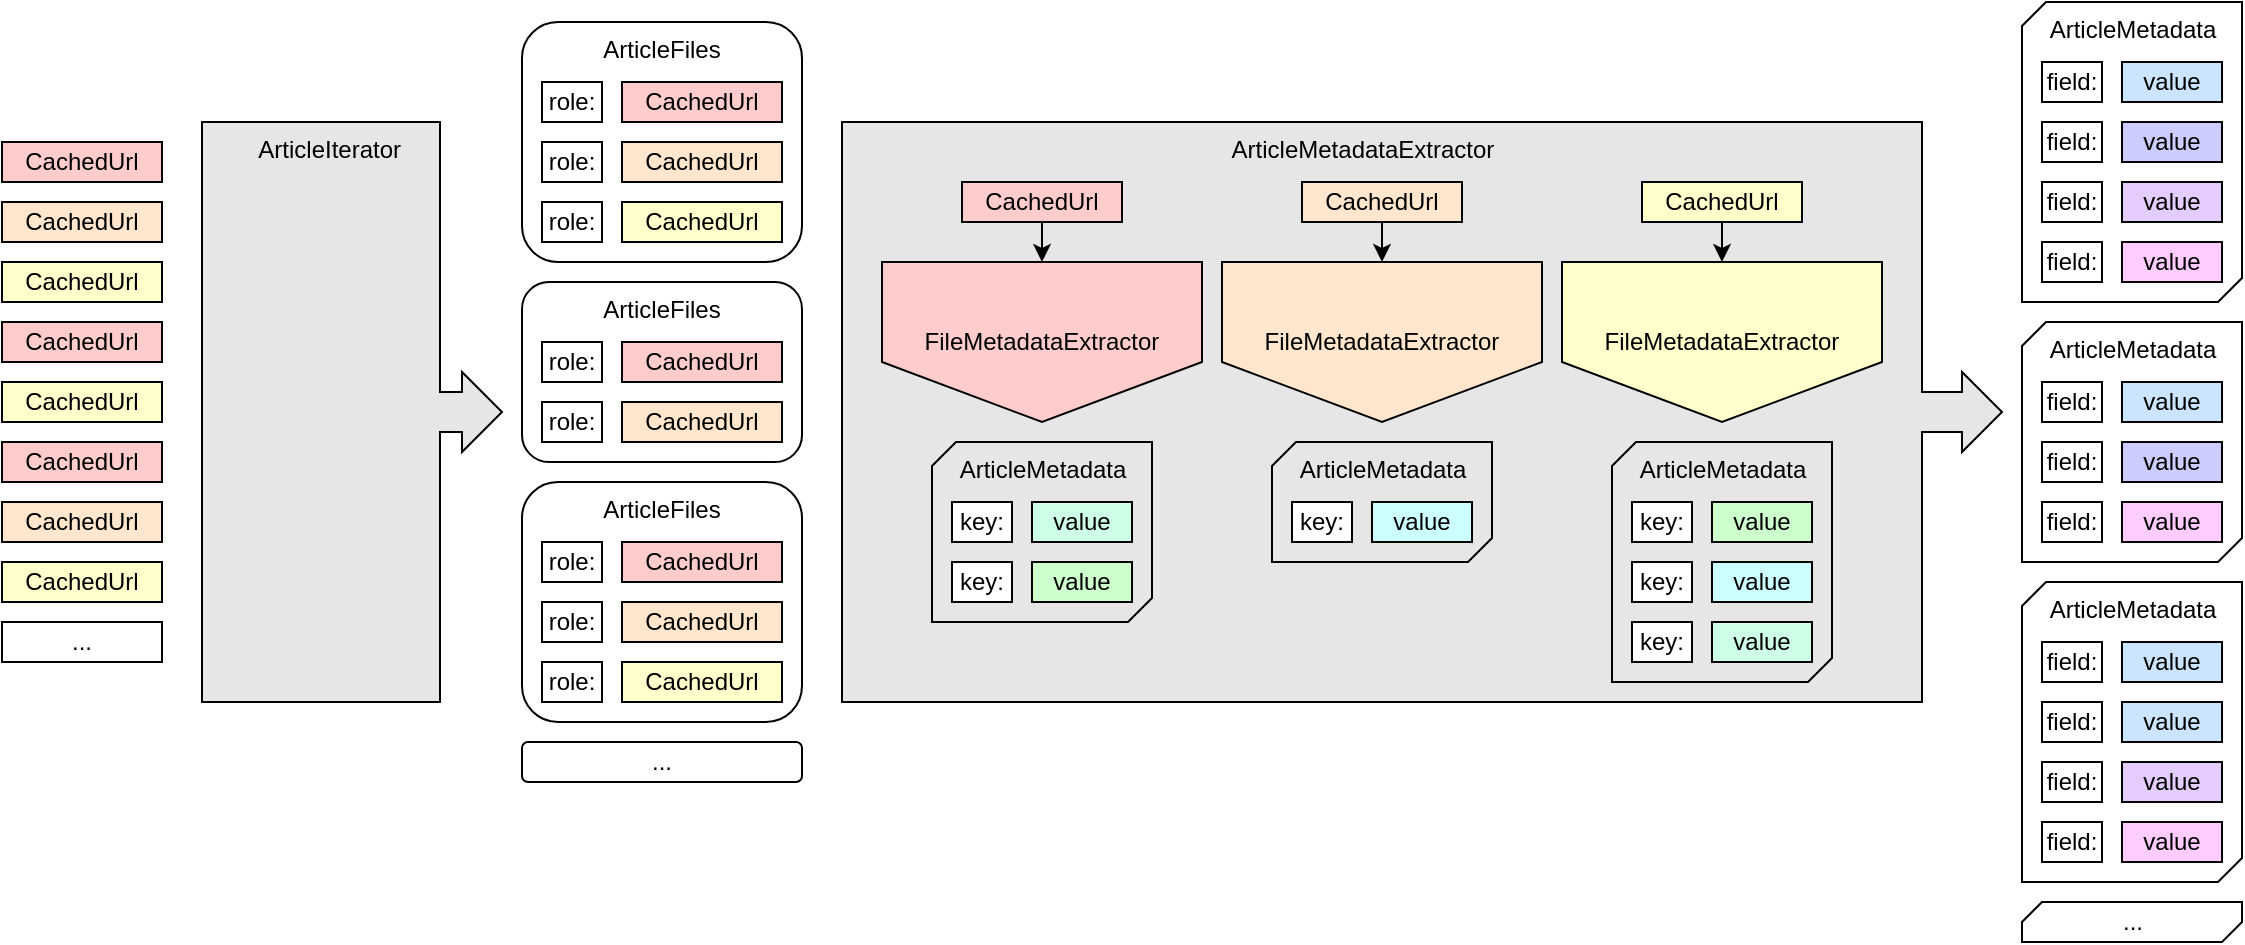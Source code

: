 <mxfile version="16.6.4" type="device"><diagram id="ZJ-OMy1FP9pG5VFL5VaB" name="Page-1"><mxGraphModel dx="1422" dy="734" grid="1" gridSize="10" guides="1" tooltips="1" connect="1" arrows="1" fold="1" page="1" pageScale="1" pageWidth="1100" pageHeight="850" math="0" shadow="0"><root><mxCell id="0"/><mxCell id="1" parent="0"/><mxCell id="euPjKHPjw5QzMHa0lCqJ-39" value="" style="group" vertex="1" connectable="0" parent="1"><mxGeometry x="40" y="80" width="80" height="260" as="geometry"/></mxCell><mxCell id="euPjKHPjw5QzMHa0lCqJ-2" value="CachedUrl" style="rounded=0;whiteSpace=wrap;html=1;fillColor=#FFCCCC;" vertex="1" parent="euPjKHPjw5QzMHa0lCqJ-39"><mxGeometry width="80" height="20" as="geometry"/></mxCell><mxCell id="euPjKHPjw5QzMHa0lCqJ-3" value="CachedUrl" style="rounded=0;whiteSpace=wrap;html=1;fillColor=#FFE6CC;" vertex="1" parent="euPjKHPjw5QzMHa0lCqJ-39"><mxGeometry y="30" width="80" height="20" as="geometry"/></mxCell><mxCell id="euPjKHPjw5QzMHa0lCqJ-4" value="CachedUrl" style="rounded=0;whiteSpace=wrap;html=1;fillColor=#FFFFCC;" vertex="1" parent="euPjKHPjw5QzMHa0lCqJ-39"><mxGeometry y="60" width="80" height="20" as="geometry"/></mxCell><mxCell id="euPjKHPjw5QzMHa0lCqJ-5" value="CachedUrl" style="rounded=0;whiteSpace=wrap;html=1;fillColor=#FFCCCC;" vertex="1" parent="euPjKHPjw5QzMHa0lCqJ-39"><mxGeometry y="90" width="80" height="20" as="geometry"/></mxCell><mxCell id="euPjKHPjw5QzMHa0lCqJ-6" value="CachedUrl" style="rounded=0;whiteSpace=wrap;html=1;fillColor=#FFFFCC;" vertex="1" parent="euPjKHPjw5QzMHa0lCqJ-39"><mxGeometry y="120" width="80" height="20" as="geometry"/></mxCell><mxCell id="euPjKHPjw5QzMHa0lCqJ-7" value="CachedUrl" style="rounded=0;whiteSpace=wrap;html=1;fillColor=#FFCCCC;" vertex="1" parent="euPjKHPjw5QzMHa0lCqJ-39"><mxGeometry y="150" width="80" height="20" as="geometry"/></mxCell><mxCell id="euPjKHPjw5QzMHa0lCqJ-8" value="CachedUrl" style="rounded=0;whiteSpace=wrap;html=1;fillColor=#FFE6CC;" vertex="1" parent="euPjKHPjw5QzMHa0lCqJ-39"><mxGeometry y="180" width="80" height="20" as="geometry"/></mxCell><mxCell id="euPjKHPjw5QzMHa0lCqJ-10" value="CachedUrl" style="rounded=0;whiteSpace=wrap;html=1;fillColor=#FFFFCC;" vertex="1" parent="euPjKHPjw5QzMHa0lCqJ-39"><mxGeometry y="210" width="80" height="20" as="geometry"/></mxCell><mxCell id="euPjKHPjw5QzMHa0lCqJ-32" value="..." style="rounded=0;whiteSpace=wrap;html=1;fillColor=none;" vertex="1" parent="euPjKHPjw5QzMHa0lCqJ-39"><mxGeometry y="240" width="80" height="20" as="geometry"/></mxCell><mxCell id="euPjKHPjw5QzMHa0lCqJ-41" value="" style="group" vertex="1" connectable="0" parent="1"><mxGeometry x="300" y="20" width="140" height="380" as="geometry"/></mxCell><mxCell id="euPjKHPjw5QzMHa0lCqJ-11" value="ArticleFiles" style="rounded=1;whiteSpace=wrap;html=1;fillColor=none;verticalAlign=top;" vertex="1" parent="euPjKHPjw5QzMHa0lCqJ-41"><mxGeometry width="140" height="120" as="geometry"/></mxCell><mxCell id="euPjKHPjw5QzMHa0lCqJ-12" value="role:" style="rounded=0;whiteSpace=wrap;html=1;fillColor=none;" vertex="1" parent="euPjKHPjw5QzMHa0lCqJ-41"><mxGeometry x="10" y="30" width="30" height="20" as="geometry"/></mxCell><mxCell id="euPjKHPjw5QzMHa0lCqJ-13" value="CachedUrl" style="rounded=0;whiteSpace=wrap;html=1;fillColor=#FFCCCC;" vertex="1" parent="euPjKHPjw5QzMHa0lCqJ-41"><mxGeometry x="50" y="30" width="80" height="20" as="geometry"/></mxCell><mxCell id="euPjKHPjw5QzMHa0lCqJ-14" value="CachedUrl" style="rounded=0;whiteSpace=wrap;html=1;fillColor=#FFE6CC;" vertex="1" parent="euPjKHPjw5QzMHa0lCqJ-41"><mxGeometry x="50" y="60" width="80" height="20" as="geometry"/></mxCell><mxCell id="euPjKHPjw5QzMHa0lCqJ-15" value="CachedUrl" style="rounded=0;whiteSpace=wrap;html=1;fillColor=#FFFFCC;" vertex="1" parent="euPjKHPjw5QzMHa0lCqJ-41"><mxGeometry x="50" y="90" width="80" height="20" as="geometry"/></mxCell><mxCell id="euPjKHPjw5QzMHa0lCqJ-16" value="role:" style="rounded=0;whiteSpace=wrap;html=1;fillColor=none;" vertex="1" parent="euPjKHPjw5QzMHa0lCqJ-41"><mxGeometry x="10" y="60" width="30" height="20" as="geometry"/></mxCell><mxCell id="euPjKHPjw5QzMHa0lCqJ-17" value="role:" style="rounded=0;whiteSpace=wrap;html=1;fillColor=none;" vertex="1" parent="euPjKHPjw5QzMHa0lCqJ-41"><mxGeometry x="10" y="90" width="30" height="20" as="geometry"/></mxCell><mxCell id="euPjKHPjw5QzMHa0lCqJ-18" value="ArticleFiles" style="rounded=1;whiteSpace=wrap;html=1;fillColor=none;verticalAlign=top;" vertex="1" parent="euPjKHPjw5QzMHa0lCqJ-41"><mxGeometry y="130" width="140" height="90" as="geometry"/></mxCell><mxCell id="euPjKHPjw5QzMHa0lCqJ-19" value="role:" style="rounded=0;whiteSpace=wrap;html=1;fillColor=none;" vertex="1" parent="euPjKHPjw5QzMHa0lCqJ-41"><mxGeometry x="10" y="160" width="30" height="20" as="geometry"/></mxCell><mxCell id="euPjKHPjw5QzMHa0lCqJ-20" value="CachedUrl" style="rounded=0;whiteSpace=wrap;html=1;fillColor=#FFCCCC;" vertex="1" parent="euPjKHPjw5QzMHa0lCqJ-41"><mxGeometry x="50" y="160" width="80" height="20" as="geometry"/></mxCell><mxCell id="euPjKHPjw5QzMHa0lCqJ-21" value="CachedUrl" style="rounded=0;whiteSpace=wrap;html=1;fillColor=#FFE6CC;" vertex="1" parent="euPjKHPjw5QzMHa0lCqJ-41"><mxGeometry x="50" y="190" width="80" height="20" as="geometry"/></mxCell><mxCell id="euPjKHPjw5QzMHa0lCqJ-23" value="role:" style="rounded=0;whiteSpace=wrap;html=1;fillColor=none;" vertex="1" parent="euPjKHPjw5QzMHa0lCqJ-41"><mxGeometry x="10" y="190" width="30" height="20" as="geometry"/></mxCell><mxCell id="euPjKHPjw5QzMHa0lCqJ-25" value="ArticleFiles" style="rounded=1;whiteSpace=wrap;html=1;fillColor=none;verticalAlign=top;" vertex="1" parent="euPjKHPjw5QzMHa0lCqJ-41"><mxGeometry y="230" width="140" height="120" as="geometry"/></mxCell><mxCell id="euPjKHPjw5QzMHa0lCqJ-26" value="role:" style="rounded=0;whiteSpace=wrap;html=1;fillColor=none;" vertex="1" parent="euPjKHPjw5QzMHa0lCqJ-41"><mxGeometry x="10" y="260" width="30" height="20" as="geometry"/></mxCell><mxCell id="euPjKHPjw5QzMHa0lCqJ-27" value="CachedUrl" style="rounded=0;whiteSpace=wrap;html=1;fillColor=#FFCCCC;" vertex="1" parent="euPjKHPjw5QzMHa0lCqJ-41"><mxGeometry x="50" y="260" width="80" height="20" as="geometry"/></mxCell><mxCell id="euPjKHPjw5QzMHa0lCqJ-28" value="CachedUrl" style="rounded=0;whiteSpace=wrap;html=1;fillColor=#FFE6CC;" vertex="1" parent="euPjKHPjw5QzMHa0lCqJ-41"><mxGeometry x="50" y="290" width="80" height="20" as="geometry"/></mxCell><mxCell id="euPjKHPjw5QzMHa0lCqJ-29" value="CachedUrl" style="rounded=0;whiteSpace=wrap;html=1;fillColor=#FFFFCC;" vertex="1" parent="euPjKHPjw5QzMHa0lCqJ-41"><mxGeometry x="50" y="320" width="80" height="20" as="geometry"/></mxCell><mxCell id="euPjKHPjw5QzMHa0lCqJ-30" value="role:" style="rounded=0;whiteSpace=wrap;html=1;fillColor=none;" vertex="1" parent="euPjKHPjw5QzMHa0lCqJ-41"><mxGeometry x="10" y="290" width="30" height="20" as="geometry"/></mxCell><mxCell id="euPjKHPjw5QzMHa0lCqJ-31" value="role:" style="rounded=0;whiteSpace=wrap;html=1;fillColor=none;" vertex="1" parent="euPjKHPjw5QzMHa0lCqJ-41"><mxGeometry x="10" y="320" width="30" height="20" as="geometry"/></mxCell><mxCell id="euPjKHPjw5QzMHa0lCqJ-40" value="..." style="rounded=1;whiteSpace=wrap;html=1;fillColor=none;" vertex="1" parent="euPjKHPjw5QzMHa0lCqJ-41"><mxGeometry y="360" width="140" height="20" as="geometry"/></mxCell><mxCell id="euPjKHPjw5QzMHa0lCqJ-155" value="ArticleIterator&amp;nbsp; &amp;nbsp; &amp;nbsp; &amp;nbsp;" style="html=1;shadow=0;dashed=0;align=center;verticalAlign=top;shape=mxgraph.arrows2.calloutArrow;dy=10;dx=20;notch=119;arrowHead=10;fillColor=#E6E6E6;" vertex="1" parent="1"><mxGeometry x="140" y="70" width="150" height="290" as="geometry"/></mxCell><mxCell id="euPjKHPjw5QzMHa0lCqJ-179" value="" style="group" vertex="1" connectable="0" parent="1"><mxGeometry x="460" y="70" width="580" height="290" as="geometry"/></mxCell><mxCell id="euPjKHPjw5QzMHa0lCqJ-150" value="ArticleMetadataExtractor&amp;nbsp; &amp;nbsp; &amp;nbsp; &amp;nbsp; &amp;nbsp; &amp;nbsp; &amp;nbsp; &amp;nbsp; &amp;nbsp;&amp;nbsp;" style="html=1;shadow=0;dashed=0;align=center;verticalAlign=top;shape=mxgraph.arrows2.calloutArrow;dy=10;dx=20;notch=540;arrowHead=10;fillColor=#E6E6E6;" vertex="1" parent="euPjKHPjw5QzMHa0lCqJ-179"><mxGeometry width="580" height="290" as="geometry"/></mxCell><mxCell id="euPjKHPjw5QzMHa0lCqJ-118" value="CachedUrl" style="rounded=0;whiteSpace=wrap;html=1;fillColor=#FFCCCC;" vertex="1" parent="euPjKHPjw5QzMHa0lCqJ-179"><mxGeometry x="60" y="30" width="80" height="20" as="geometry"/></mxCell><mxCell id="euPjKHPjw5QzMHa0lCqJ-120" value="FileMetadataExtractor" style="shape=offPageConnector;whiteSpace=wrap;html=1;fillColor=#FFCCCC;" vertex="1" parent="euPjKHPjw5QzMHa0lCqJ-179"><mxGeometry x="20" y="70" width="160" height="80" as="geometry"/></mxCell><mxCell id="euPjKHPjw5QzMHa0lCqJ-142" style="edgeStyle=orthogonalEdgeStyle;rounded=0;orthogonalLoop=1;jettySize=auto;html=1;exitX=0.5;exitY=1;exitDx=0;exitDy=0;entryX=0.5;entryY=0;entryDx=0;entryDy=0;" edge="1" parent="euPjKHPjw5QzMHa0lCqJ-179" source="euPjKHPjw5QzMHa0lCqJ-118" target="euPjKHPjw5QzMHa0lCqJ-120"><mxGeometry relative="1" as="geometry"/></mxCell><mxCell id="euPjKHPjw5QzMHa0lCqJ-121" value="ArticleMetadata" style="verticalLabelPosition=middle;verticalAlign=top;html=1;shape=mxgraph.basic.diag_snip_rect;dx=6;fillColor=none;labelPosition=center;align=center;" vertex="1" parent="euPjKHPjw5QzMHa0lCqJ-179"><mxGeometry x="45" y="160" width="110" height="90" as="geometry"/></mxCell><mxCell id="euPjKHPjw5QzMHa0lCqJ-122" value="key:" style="rounded=0;whiteSpace=wrap;html=1;fillColor=#FFFFFF;" vertex="1" parent="euPjKHPjw5QzMHa0lCqJ-179"><mxGeometry x="55" y="190" width="30" height="20" as="geometry"/></mxCell><mxCell id="euPjKHPjw5QzMHa0lCqJ-123" value="value" style="rounded=0;whiteSpace=wrap;html=1;fillColor=#CCFFE6;" vertex="1" parent="euPjKHPjw5QzMHa0lCqJ-179"><mxGeometry x="95" y="190" width="50" height="20" as="geometry"/></mxCell><mxCell id="euPjKHPjw5QzMHa0lCqJ-124" value="key:" style="rounded=0;whiteSpace=wrap;html=1;fillColor=#FFFFFF;" vertex="1" parent="euPjKHPjw5QzMHa0lCqJ-179"><mxGeometry x="55" y="220" width="30" height="20" as="geometry"/></mxCell><mxCell id="euPjKHPjw5QzMHa0lCqJ-125" value="value" style="rounded=0;whiteSpace=wrap;html=1;fillColor=#CCFFCC;" vertex="1" parent="euPjKHPjw5QzMHa0lCqJ-179"><mxGeometry x="95" y="220" width="50" height="20" as="geometry"/></mxCell><mxCell id="euPjKHPjw5QzMHa0lCqJ-128" value="CachedUrl" style="rounded=0;whiteSpace=wrap;html=1;fillColor=#FFE6CC;" vertex="1" parent="euPjKHPjw5QzMHa0lCqJ-179"><mxGeometry x="230" y="30" width="80" height="20" as="geometry"/></mxCell><mxCell id="euPjKHPjw5QzMHa0lCqJ-129" value="FileMetadataExtractor" style="shape=offPageConnector;whiteSpace=wrap;html=1;fillColor=#FFE6CC;" vertex="1" parent="euPjKHPjw5QzMHa0lCqJ-179"><mxGeometry x="190" y="70" width="160" height="80" as="geometry"/></mxCell><mxCell id="euPjKHPjw5QzMHa0lCqJ-143" style="edgeStyle=orthogonalEdgeStyle;rounded=0;orthogonalLoop=1;jettySize=auto;html=1;exitX=0.5;exitY=1;exitDx=0;exitDy=0;entryX=0.5;entryY=0;entryDx=0;entryDy=0;" edge="1" parent="euPjKHPjw5QzMHa0lCqJ-179" source="euPjKHPjw5QzMHa0lCqJ-128" target="euPjKHPjw5QzMHa0lCqJ-129"><mxGeometry relative="1" as="geometry"/></mxCell><mxCell id="euPjKHPjw5QzMHa0lCqJ-130" value="ArticleMetadata" style="verticalLabelPosition=middle;verticalAlign=top;html=1;shape=mxgraph.basic.diag_snip_rect;dx=6;fillColor=none;labelPosition=center;align=center;" vertex="1" parent="euPjKHPjw5QzMHa0lCqJ-179"><mxGeometry x="215" y="160" width="110" height="60" as="geometry"/></mxCell><mxCell id="euPjKHPjw5QzMHa0lCqJ-131" value="key:" style="rounded=0;whiteSpace=wrap;html=1;fillColor=#FFFFFF;" vertex="1" parent="euPjKHPjw5QzMHa0lCqJ-179"><mxGeometry x="225" y="190" width="30" height="20" as="geometry"/></mxCell><mxCell id="euPjKHPjw5QzMHa0lCqJ-135" value="CachedUrl" style="rounded=0;whiteSpace=wrap;html=1;fillColor=#FFFFCC;" vertex="1" parent="euPjKHPjw5QzMHa0lCqJ-179"><mxGeometry x="400" y="30" width="80" height="20" as="geometry"/></mxCell><mxCell id="euPjKHPjw5QzMHa0lCqJ-136" value="FileMetadataExtractor" style="shape=offPageConnector;whiteSpace=wrap;html=1;fillColor=#FFFFCC;" vertex="1" parent="euPjKHPjw5QzMHa0lCqJ-179"><mxGeometry x="360" y="70" width="160" height="80" as="geometry"/></mxCell><mxCell id="euPjKHPjw5QzMHa0lCqJ-144" style="edgeStyle=orthogonalEdgeStyle;rounded=0;orthogonalLoop=1;jettySize=auto;html=1;exitX=0.5;exitY=1;exitDx=0;exitDy=0;entryX=0.5;entryY=0;entryDx=0;entryDy=0;" edge="1" parent="euPjKHPjw5QzMHa0lCqJ-179" source="euPjKHPjw5QzMHa0lCqJ-135" target="euPjKHPjw5QzMHa0lCqJ-136"><mxGeometry relative="1" as="geometry"/></mxCell><mxCell id="euPjKHPjw5QzMHa0lCqJ-137" value="ArticleMetadata" style="verticalLabelPosition=middle;verticalAlign=top;html=1;shape=mxgraph.basic.diag_snip_rect;dx=6;fillColor=none;labelPosition=center;align=center;" vertex="1" parent="euPjKHPjw5QzMHa0lCqJ-179"><mxGeometry x="385" y="160" width="110" height="120" as="geometry"/></mxCell><mxCell id="euPjKHPjw5QzMHa0lCqJ-138" value="key:" style="rounded=0;whiteSpace=wrap;html=1;fillColor=#FFFFFF;" vertex="1" parent="euPjKHPjw5QzMHa0lCqJ-179"><mxGeometry x="395" y="190" width="30" height="20" as="geometry"/></mxCell><mxCell id="euPjKHPjw5QzMHa0lCqJ-139" value="value" style="rounded=0;whiteSpace=wrap;html=1;fillColor=#CCFFCC;" vertex="1" parent="euPjKHPjw5QzMHa0lCqJ-179"><mxGeometry x="435" y="190" width="50" height="20" as="geometry"/></mxCell><mxCell id="euPjKHPjw5QzMHa0lCqJ-140" value="key:" style="rounded=0;whiteSpace=wrap;html=1;fillColor=#FFFFFF;" vertex="1" parent="euPjKHPjw5QzMHa0lCqJ-179"><mxGeometry x="395" y="220" width="30" height="20" as="geometry"/></mxCell><mxCell id="euPjKHPjw5QzMHa0lCqJ-141" value="value" style="rounded=0;whiteSpace=wrap;html=1;fillColor=#CCFFFF;" vertex="1" parent="euPjKHPjw5QzMHa0lCqJ-179"><mxGeometry x="435" y="220" width="50" height="20" as="geometry"/></mxCell><mxCell id="euPjKHPjw5QzMHa0lCqJ-145" value="value" style="rounded=0;whiteSpace=wrap;html=1;fillColor=#CCFFFF;" vertex="1" parent="euPjKHPjw5QzMHa0lCqJ-179"><mxGeometry x="265" y="190" width="50" height="20" as="geometry"/></mxCell><mxCell id="euPjKHPjw5QzMHa0lCqJ-146" value="key:" style="rounded=0;whiteSpace=wrap;html=1;fillColor=#FFFFFF;" vertex="1" parent="euPjKHPjw5QzMHa0lCqJ-179"><mxGeometry x="395" y="250" width="30" height="20" as="geometry"/></mxCell><mxCell id="euPjKHPjw5QzMHa0lCqJ-148" value="value" style="rounded=0;whiteSpace=wrap;html=1;fillColor=#CCFFE6;" vertex="1" parent="euPjKHPjw5QzMHa0lCqJ-179"><mxGeometry x="435" y="250" width="50" height="20" as="geometry"/></mxCell><mxCell id="euPjKHPjw5QzMHa0lCqJ-181" value="" style="group" vertex="1" connectable="0" parent="1"><mxGeometry x="1050" y="10" width="110" height="470" as="geometry"/></mxCell><mxCell id="euPjKHPjw5QzMHa0lCqJ-180" value="..." style="verticalLabelPosition=middle;verticalAlign=middle;html=1;shape=mxgraph.basic.diag_snip_rect;dx=6;fillColor=none;labelPosition=center;align=center;" vertex="1" parent="euPjKHPjw5QzMHa0lCqJ-181"><mxGeometry y="450" width="110" height="20" as="geometry"/></mxCell><mxCell id="euPjKHPjw5QzMHa0lCqJ-49" value="ArticleMetadata" style="verticalLabelPosition=middle;verticalAlign=top;html=1;shape=mxgraph.basic.diag_snip_rect;dx=6;fillColor=none;labelPosition=center;align=center;" vertex="1" parent="euPjKHPjw5QzMHa0lCqJ-181"><mxGeometry width="110" height="150" as="geometry"/></mxCell><mxCell id="euPjKHPjw5QzMHa0lCqJ-51" value="field:" style="rounded=0;whiteSpace=wrap;html=1;fillColor=none;" vertex="1" parent="euPjKHPjw5QzMHa0lCqJ-181"><mxGeometry x="10" y="30" width="30" height="20" as="geometry"/></mxCell><mxCell id="euPjKHPjw5QzMHa0lCqJ-52" value="value" style="rounded=0;whiteSpace=wrap;html=1;fillColor=#CCE5FF;" vertex="1" parent="euPjKHPjw5QzMHa0lCqJ-181"><mxGeometry x="50" y="30" width="50" height="20" as="geometry"/></mxCell><mxCell id="euPjKHPjw5QzMHa0lCqJ-54" value="value" style="rounded=0;whiteSpace=wrap;html=1;fillColor=#CCCCFF;" vertex="1" parent="euPjKHPjw5QzMHa0lCqJ-181"><mxGeometry x="50" y="60" width="50" height="20" as="geometry"/></mxCell><mxCell id="euPjKHPjw5QzMHa0lCqJ-56" value="value" style="rounded=0;whiteSpace=wrap;html=1;fillColor=#E5CCFF;" vertex="1" parent="euPjKHPjw5QzMHa0lCqJ-181"><mxGeometry x="50" y="90" width="50" height="20" as="geometry"/></mxCell><mxCell id="euPjKHPjw5QzMHa0lCqJ-58" value="value" style="rounded=0;whiteSpace=wrap;html=1;fillColor=#FFCCFF;" vertex="1" parent="euPjKHPjw5QzMHa0lCqJ-181"><mxGeometry x="50" y="120" width="50" height="20" as="geometry"/></mxCell><mxCell id="euPjKHPjw5QzMHa0lCqJ-69" value="ArticleMetadata" style="verticalLabelPosition=middle;verticalAlign=top;html=1;shape=mxgraph.basic.diag_snip_rect;dx=6;fillColor=none;labelPosition=center;align=center;" vertex="1" parent="euPjKHPjw5QzMHa0lCqJ-181"><mxGeometry y="160" width="110" height="120" as="geometry"/></mxCell><mxCell id="euPjKHPjw5QzMHa0lCqJ-71" value="value" style="rounded=0;whiteSpace=wrap;html=1;fillColor=#CCE5FF;" vertex="1" parent="euPjKHPjw5QzMHa0lCqJ-181"><mxGeometry x="50" y="190" width="50" height="20" as="geometry"/></mxCell><mxCell id="euPjKHPjw5QzMHa0lCqJ-73" value="value" style="rounded=0;whiteSpace=wrap;html=1;fillColor=#CCCCFF;" vertex="1" parent="euPjKHPjw5QzMHa0lCqJ-181"><mxGeometry x="50" y="220" width="50" height="20" as="geometry"/></mxCell><mxCell id="euPjKHPjw5QzMHa0lCqJ-76" value="value" style="rounded=0;whiteSpace=wrap;html=1;fillColor=#FFCCFF;" vertex="1" parent="euPjKHPjw5QzMHa0lCqJ-181"><mxGeometry x="50" y="250" width="50" height="20" as="geometry"/></mxCell><mxCell id="euPjKHPjw5QzMHa0lCqJ-86" value="ArticleMetadata" style="verticalLabelPosition=middle;verticalAlign=top;html=1;shape=mxgraph.basic.diag_snip_rect;dx=6;fillColor=none;labelPosition=center;align=center;" vertex="1" parent="euPjKHPjw5QzMHa0lCqJ-181"><mxGeometry y="290" width="110" height="150" as="geometry"/></mxCell><mxCell id="euPjKHPjw5QzMHa0lCqJ-88" value="value" style="rounded=0;whiteSpace=wrap;html=1;fillColor=#CCE5FF;" vertex="1" parent="euPjKHPjw5QzMHa0lCqJ-181"><mxGeometry x="50" y="320" width="50" height="20" as="geometry"/></mxCell><mxCell id="euPjKHPjw5QzMHa0lCqJ-92" value="value" style="rounded=0;whiteSpace=wrap;html=1;fillColor=#E5CCFF;" vertex="1" parent="euPjKHPjw5QzMHa0lCqJ-181"><mxGeometry x="50" y="380" width="50" height="20" as="geometry"/></mxCell><mxCell id="euPjKHPjw5QzMHa0lCqJ-94" value="value" style="rounded=0;whiteSpace=wrap;html=1;fillColor=#FFCCFF;" vertex="1" parent="euPjKHPjw5QzMHa0lCqJ-181"><mxGeometry x="50" y="410" width="50" height="20" as="geometry"/></mxCell><mxCell id="euPjKHPjw5QzMHa0lCqJ-95" value="value" style="rounded=0;whiteSpace=wrap;html=1;fillColor=#CCE5FF;" vertex="1" parent="euPjKHPjw5QzMHa0lCqJ-181"><mxGeometry x="50" y="350" width="50" height="20" as="geometry"/></mxCell><mxCell id="euPjKHPjw5QzMHa0lCqJ-158" value="field:" style="rounded=0;whiteSpace=wrap;html=1;fillColor=none;" vertex="1" parent="euPjKHPjw5QzMHa0lCqJ-181"><mxGeometry x="10" y="60" width="30" height="20" as="geometry"/></mxCell><mxCell id="euPjKHPjw5QzMHa0lCqJ-159" value="field:" style="rounded=0;whiteSpace=wrap;html=1;fillColor=none;" vertex="1" parent="euPjKHPjw5QzMHa0lCqJ-181"><mxGeometry x="10" y="90" width="30" height="20" as="geometry"/></mxCell><mxCell id="euPjKHPjw5QzMHa0lCqJ-160" value="field:" style="rounded=0;whiteSpace=wrap;html=1;fillColor=none;" vertex="1" parent="euPjKHPjw5QzMHa0lCqJ-181"><mxGeometry x="10" y="120" width="30" height="20" as="geometry"/></mxCell><mxCell id="euPjKHPjw5QzMHa0lCqJ-161" value="field:" style="rounded=0;whiteSpace=wrap;html=1;fillColor=none;" vertex="1" parent="euPjKHPjw5QzMHa0lCqJ-181"><mxGeometry x="10" y="190" width="30" height="20" as="geometry"/></mxCell><mxCell id="euPjKHPjw5QzMHa0lCqJ-162" value="field:" style="rounded=0;whiteSpace=wrap;html=1;fillColor=none;" vertex="1" parent="euPjKHPjw5QzMHa0lCqJ-181"><mxGeometry x="10" y="220" width="30" height="20" as="geometry"/></mxCell><mxCell id="euPjKHPjw5QzMHa0lCqJ-163" value="field:" style="rounded=0;whiteSpace=wrap;html=1;fillColor=none;" vertex="1" parent="euPjKHPjw5QzMHa0lCqJ-181"><mxGeometry x="10" y="250" width="30" height="20" as="geometry"/></mxCell><mxCell id="euPjKHPjw5QzMHa0lCqJ-164" value="field:" style="rounded=0;whiteSpace=wrap;html=1;fillColor=none;" vertex="1" parent="euPjKHPjw5QzMHa0lCqJ-181"><mxGeometry x="10" y="320" width="30" height="20" as="geometry"/></mxCell><mxCell id="euPjKHPjw5QzMHa0lCqJ-165" value="field:" style="rounded=0;whiteSpace=wrap;html=1;fillColor=none;" vertex="1" parent="euPjKHPjw5QzMHa0lCqJ-181"><mxGeometry x="10" y="350" width="30" height="20" as="geometry"/></mxCell><mxCell id="euPjKHPjw5QzMHa0lCqJ-166" value="field:" style="rounded=0;whiteSpace=wrap;html=1;fillColor=none;" vertex="1" parent="euPjKHPjw5QzMHa0lCqJ-181"><mxGeometry x="10" y="380" width="30" height="20" as="geometry"/></mxCell><mxCell id="euPjKHPjw5QzMHa0lCqJ-167" value="field:" style="rounded=0;whiteSpace=wrap;html=1;fillColor=none;" vertex="1" parent="euPjKHPjw5QzMHa0lCqJ-181"><mxGeometry x="10" y="410" width="30" height="20" as="geometry"/></mxCell></root></mxGraphModel></diagram></mxfile>